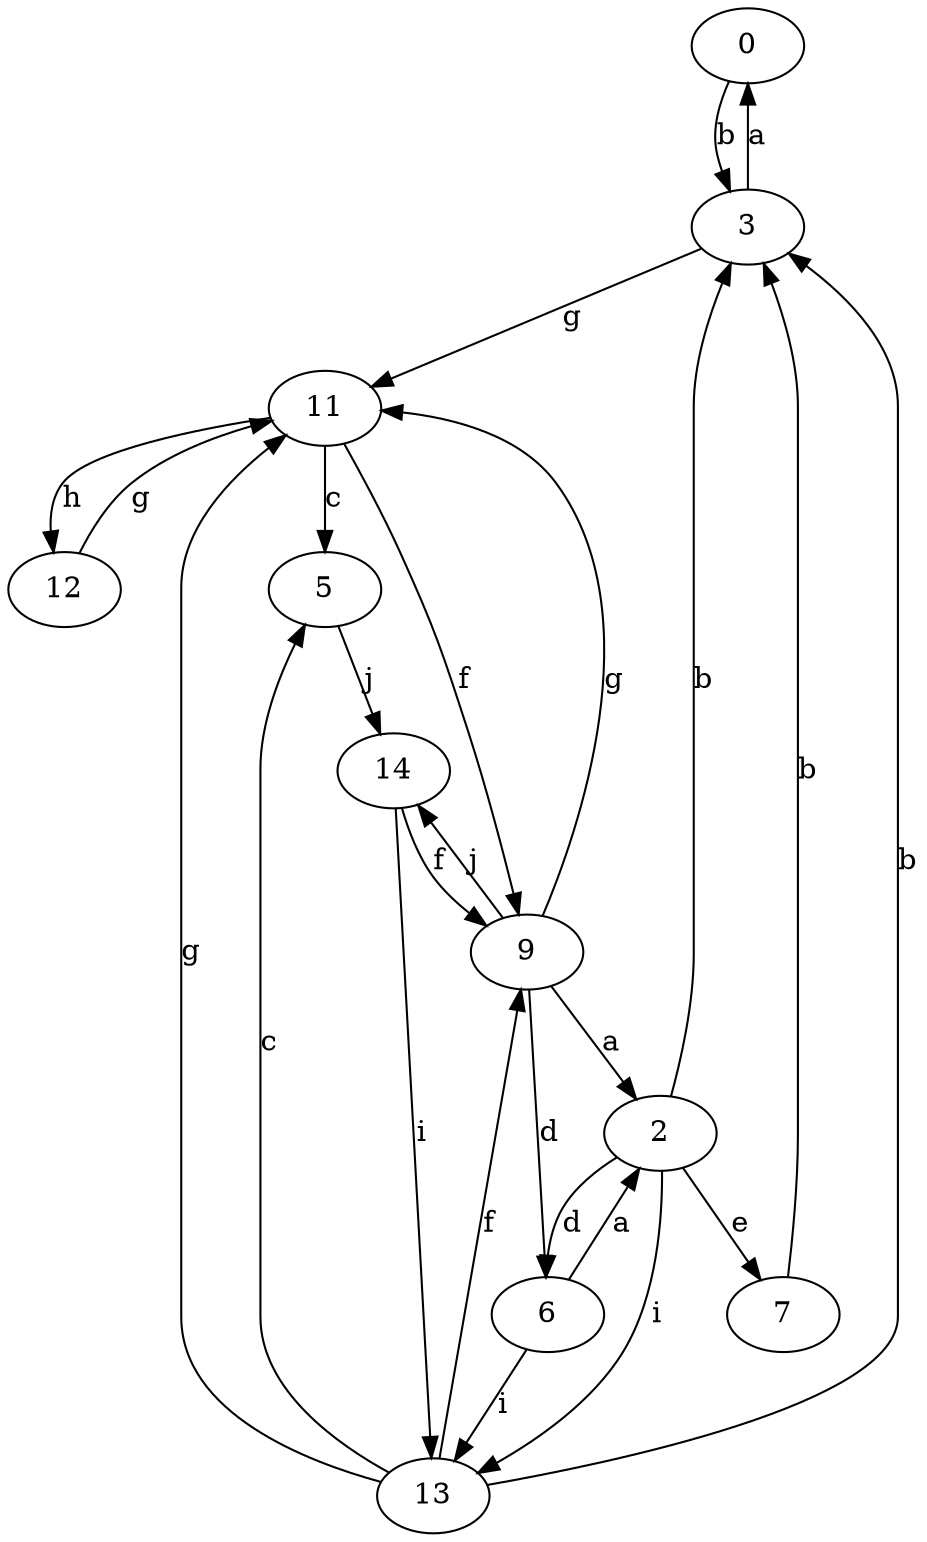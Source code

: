 strict digraph  {
0;
2;
3;
5;
6;
7;
9;
11;
12;
13;
14;
0 -> 3  [label=b];
2 -> 3  [label=b];
2 -> 6  [label=d];
2 -> 7  [label=e];
2 -> 13  [label=i];
3 -> 0  [label=a];
3 -> 11  [label=g];
5 -> 14  [label=j];
6 -> 2  [label=a];
6 -> 13  [label=i];
7 -> 3  [label=b];
9 -> 2  [label=a];
9 -> 6  [label=d];
9 -> 11  [label=g];
9 -> 14  [label=j];
11 -> 5  [label=c];
11 -> 9  [label=f];
11 -> 12  [label=h];
12 -> 11  [label=g];
13 -> 3  [label=b];
13 -> 5  [label=c];
13 -> 9  [label=f];
13 -> 11  [label=g];
14 -> 9  [label=f];
14 -> 13  [label=i];
}
